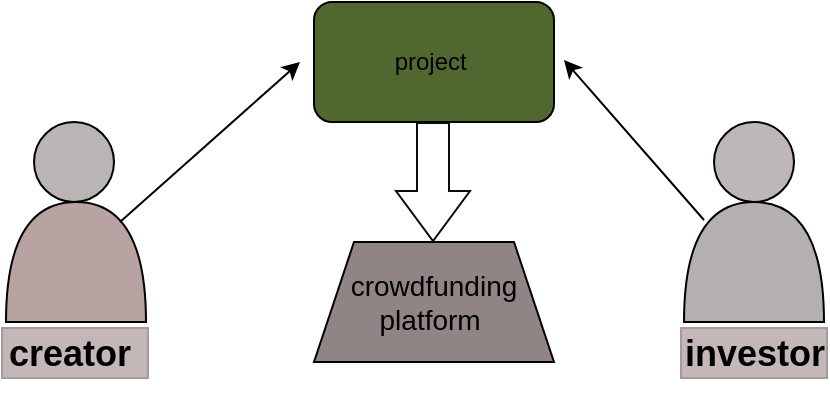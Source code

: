 <mxfile version="22.1.3" type="github">
  <diagram name="Page-1" id="SLCyEsZ9nBhsd7KU0X_5">
    <mxGraphModel dx="880" dy="484" grid="1" gridSize="10" guides="1" tooltips="1" connect="1" arrows="1" fold="1" page="1" pageScale="1" pageWidth="850" pageHeight="1100" math="0" shadow="0">
      <root>
        <mxCell id="0" />
        <mxCell id="1" parent="0" />
        <mxCell id="bcXFVNeFV_WHqpNbBVzZ-1" value="" style="ellipse;whiteSpace=wrap;html=1;aspect=fixed;strokeColor=#000000;fillColor=#bab5b5;" vertex="1" parent="1">
          <mxGeometry x="200" y="170" width="40" height="40" as="geometry" />
        </mxCell>
        <mxCell id="bcXFVNeFV_WHqpNbBVzZ-2" value="" style="shape=or;whiteSpace=wrap;html=1;rotation=-90;fillColor=#b9a2a2;" vertex="1" parent="1">
          <mxGeometry x="191.0" y="205" width="60" height="70" as="geometry" />
        </mxCell>
        <mxCell id="bcXFVNeFV_WHqpNbBVzZ-3" value="" style="endArrow=classic;html=1;rounded=0;" edge="1" parent="1">
          <mxGeometry width="50" height="50" relative="1" as="geometry">
            <mxPoint x="243" y="220" as="sourcePoint" />
            <mxPoint x="333" y="140" as="targetPoint" />
          </mxGeometry>
        </mxCell>
        <mxCell id="bcXFVNeFV_WHqpNbBVzZ-4" value="project&amp;nbsp;" style="rounded=1;whiteSpace=wrap;html=1;fillColor=#506830;" vertex="1" parent="1">
          <mxGeometry x="340" y="110" width="120" height="60" as="geometry" />
        </mxCell>
        <mxCell id="bcXFVNeFV_WHqpNbBVzZ-6" value="" style="ellipse;whiteSpace=wrap;html=1;aspect=fixed;strokeColor=#000000;movable=1;resizable=1;rotatable=1;deletable=1;editable=1;locked=0;connectable=1;fillColor=#bdb7b7;" vertex="1" parent="1">
          <mxGeometry x="540" y="170" width="40" height="40" as="geometry" />
        </mxCell>
        <mxCell id="bcXFVNeFV_WHqpNbBVzZ-8" value="" style="shape=or;whiteSpace=wrap;html=1;rotation=-90;movable=1;resizable=1;rotatable=1;deletable=1;editable=1;locked=0;connectable=1;fillColor=#b5b0b0;" vertex="1" parent="1">
          <mxGeometry x="530" y="205" width="60" height="70" as="geometry" />
        </mxCell>
        <mxCell id="bcXFVNeFV_WHqpNbBVzZ-10" value="" style="endArrow=classic;html=1;rounded=0;entryX=1;entryY=0.5;entryDx=0;entryDy=0;" edge="1" parent="1">
          <mxGeometry width="50" height="50" relative="1" as="geometry">
            <mxPoint x="535" y="219" as="sourcePoint" />
            <mxPoint x="465" y="139" as="targetPoint" />
          </mxGeometry>
        </mxCell>
        <mxCell id="bcXFVNeFV_WHqpNbBVzZ-11" value="" style="shape=flexArrow;endArrow=classic;html=1;rounded=0;width=16;endSize=8;strokeColor=#0d0c0c;" edge="1" parent="1">
          <mxGeometry width="50" height="50" relative="1" as="geometry">
            <mxPoint x="399.5" y="170" as="sourcePoint" />
            <mxPoint x="399.5" y="230" as="targetPoint" />
          </mxGeometry>
        </mxCell>
        <mxCell id="bcXFVNeFV_WHqpNbBVzZ-12" value="&lt;font style=&quot;font-size: 14px;&quot;&gt;crowdfunding&lt;br&gt;platform&amp;nbsp;&lt;/font&gt;" style="shape=trapezoid;perimeter=trapezoidPerimeter;whiteSpace=wrap;html=1;fixedSize=1;fillColor=#908484;" vertex="1" parent="1">
          <mxGeometry x="340" y="230" width="120" height="60" as="geometry" />
        </mxCell>
        <mxCell id="bcXFVNeFV_WHqpNbBVzZ-14" value="&lt;h2&gt;&lt;font style=&quot;font-size: 18px;&quot;&gt;creator&amp;nbsp;&lt;/font&gt;&lt;/h2&gt;" style="whiteSpace=wrap;html=1;strokeColor=#a69b9b;fillColor=#c3b7b7;" vertex="1" parent="1">
          <mxGeometry x="184" y="273" width="73" height="25" as="geometry" />
        </mxCell>
        <mxCell id="bcXFVNeFV_WHqpNbBVzZ-15" value="&lt;h2&gt;investor&lt;/h2&gt;" style="whiteSpace=wrap;html=1;strokeColor=#a69b9b;fillColor=#c3b7b7;" vertex="1" parent="1">
          <mxGeometry x="523.5" y="273" width="73" height="25" as="geometry" />
        </mxCell>
      </root>
    </mxGraphModel>
  </diagram>
</mxfile>
